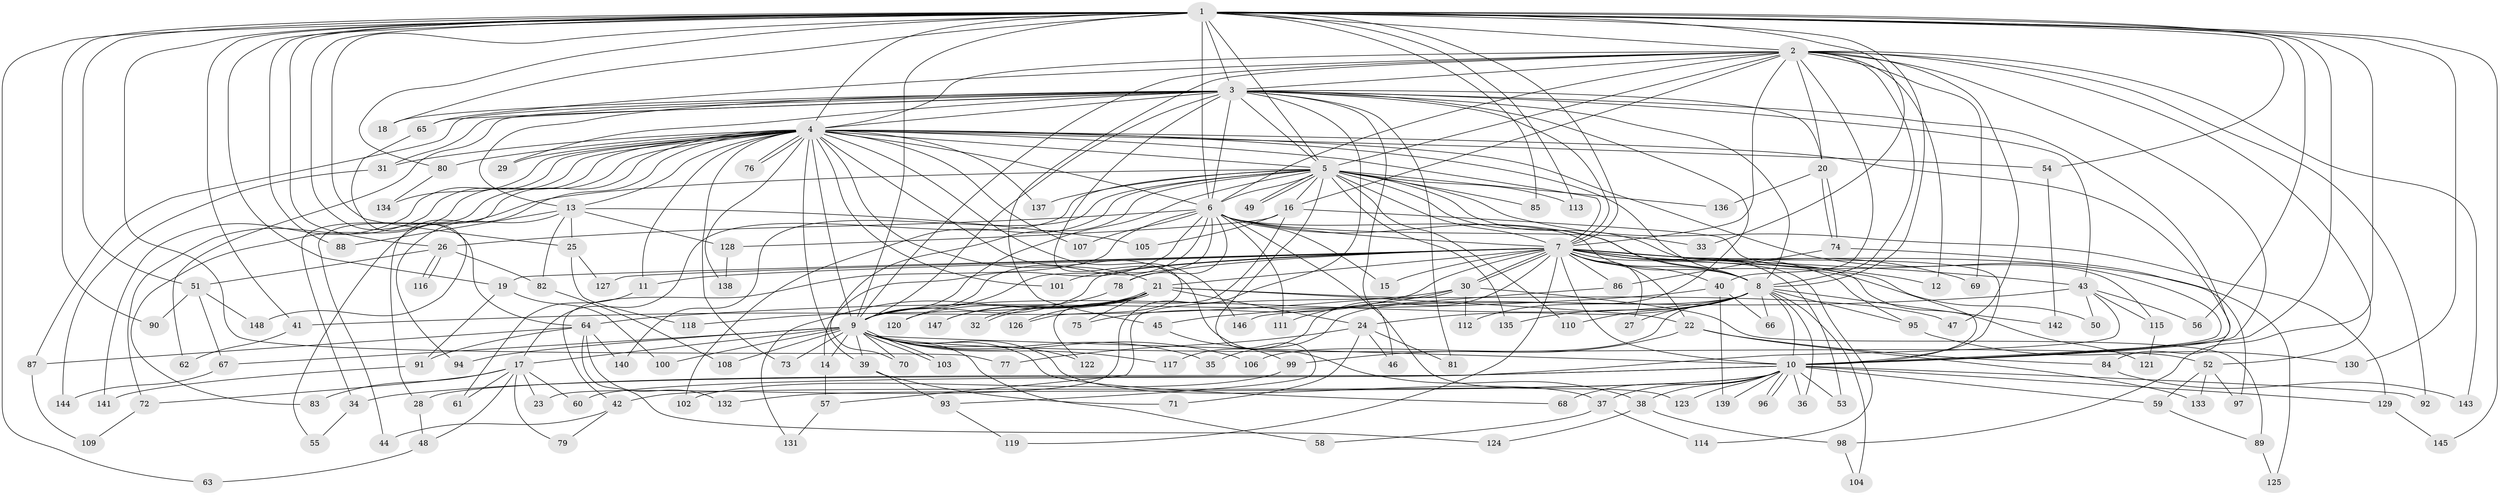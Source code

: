 // Generated by graph-tools (version 1.1) at 2025/14/03/09/25 04:14:03]
// undirected, 148 vertices, 321 edges
graph export_dot {
graph [start="1"]
  node [color=gray90,style=filled];
  1;
  2;
  3;
  4;
  5;
  6;
  7;
  8;
  9;
  10;
  11;
  12;
  13;
  14;
  15;
  16;
  17;
  18;
  19;
  20;
  21;
  22;
  23;
  24;
  25;
  26;
  27;
  28;
  29;
  30;
  31;
  32;
  33;
  34;
  35;
  36;
  37;
  38;
  39;
  40;
  41;
  42;
  43;
  44;
  45;
  46;
  47;
  48;
  49;
  50;
  51;
  52;
  53;
  54;
  55;
  56;
  57;
  58;
  59;
  60;
  61;
  62;
  63;
  64;
  65;
  66;
  67;
  68;
  69;
  70;
  71;
  72;
  73;
  74;
  75;
  76;
  77;
  78;
  79;
  80;
  81;
  82;
  83;
  84;
  85;
  86;
  87;
  88;
  89;
  90;
  91;
  92;
  93;
  94;
  95;
  96;
  97;
  98;
  99;
  100;
  101;
  102;
  103;
  104;
  105;
  106;
  107;
  108;
  109;
  110;
  111;
  112;
  113;
  114;
  115;
  116;
  117;
  118;
  119;
  120;
  121;
  122;
  123;
  124;
  125;
  126;
  127;
  128;
  129;
  130;
  131;
  132;
  133;
  134;
  135;
  136;
  137;
  138;
  139;
  140;
  141;
  142;
  143;
  144;
  145;
  146;
  147;
  148;
  1 -- 2;
  1 -- 3;
  1 -- 4;
  1 -- 5;
  1 -- 6;
  1 -- 7;
  1 -- 8;
  1 -- 9;
  1 -- 10;
  1 -- 18;
  1 -- 19;
  1 -- 25;
  1 -- 26;
  1 -- 33;
  1 -- 41;
  1 -- 51;
  1 -- 54;
  1 -- 56;
  1 -- 63;
  1 -- 64;
  1 -- 77;
  1 -- 80;
  1 -- 85;
  1 -- 88;
  1 -- 90;
  1 -- 98;
  1 -- 113;
  1 -- 130;
  1 -- 145;
  2 -- 3;
  2 -- 4;
  2 -- 5;
  2 -- 6;
  2 -- 7;
  2 -- 8;
  2 -- 9;
  2 -- 10;
  2 -- 12;
  2 -- 16;
  2 -- 20;
  2 -- 40;
  2 -- 45;
  2 -- 47;
  2 -- 52;
  2 -- 65;
  2 -- 69;
  2 -- 92;
  2 -- 143;
  3 -- 4;
  3 -- 5;
  3 -- 6;
  3 -- 7;
  3 -- 8;
  3 -- 9;
  3 -- 10;
  3 -- 13;
  3 -- 18;
  3 -- 20;
  3 -- 23;
  3 -- 29;
  3 -- 31;
  3 -- 43;
  3 -- 46;
  3 -- 62;
  3 -- 65;
  3 -- 81;
  3 -- 87;
  3 -- 112;
  3 -- 126;
  4 -- 5;
  4 -- 6;
  4 -- 7;
  4 -- 8;
  4 -- 9;
  4 -- 10;
  4 -- 11;
  4 -- 13;
  4 -- 21;
  4 -- 28;
  4 -- 29;
  4 -- 31;
  4 -- 34;
  4 -- 38;
  4 -- 39;
  4 -- 44;
  4 -- 54;
  4 -- 72;
  4 -- 73;
  4 -- 76;
  4 -- 76;
  4 -- 80;
  4 -- 83;
  4 -- 84;
  4 -- 101;
  4 -- 107;
  4 -- 134;
  4 -- 137;
  4 -- 138;
  4 -- 141;
  4 -- 146;
  5 -- 6;
  5 -- 7;
  5 -- 8;
  5 -- 9;
  5 -- 10;
  5 -- 16;
  5 -- 17;
  5 -- 49;
  5 -- 49;
  5 -- 55;
  5 -- 70;
  5 -- 85;
  5 -- 93;
  5 -- 102;
  5 -- 110;
  5 -- 113;
  5 -- 129;
  5 -- 135;
  5 -- 136;
  5 -- 137;
  5 -- 140;
  6 -- 7;
  6 -- 8;
  6 -- 9;
  6 -- 10;
  6 -- 14;
  6 -- 15;
  6 -- 26;
  6 -- 33;
  6 -- 42;
  6 -- 78;
  6 -- 107;
  6 -- 111;
  6 -- 120;
  6 -- 123;
  7 -- 8;
  7 -- 9;
  7 -- 10;
  7 -- 11;
  7 -- 12;
  7 -- 15;
  7 -- 19;
  7 -- 21;
  7 -- 22;
  7 -- 27;
  7 -- 30;
  7 -- 30;
  7 -- 40;
  7 -- 43;
  7 -- 50;
  7 -- 53;
  7 -- 69;
  7 -- 75;
  7 -- 78;
  7 -- 86;
  7 -- 95;
  7 -- 101;
  7 -- 114;
  7 -- 117;
  7 -- 119;
  7 -- 121;
  7 -- 125;
  7 -- 127;
  8 -- 9;
  8 -- 10;
  8 -- 24;
  8 -- 27;
  8 -- 35;
  8 -- 36;
  8 -- 66;
  8 -- 95;
  8 -- 104;
  8 -- 106;
  8 -- 110;
  8 -- 135;
  8 -- 142;
  9 -- 10;
  9 -- 14;
  9 -- 17;
  9 -- 35;
  9 -- 37;
  9 -- 39;
  9 -- 52;
  9 -- 58;
  9 -- 67;
  9 -- 68;
  9 -- 70;
  9 -- 73;
  9 -- 94;
  9 -- 100;
  9 -- 103;
  9 -- 103;
  9 -- 106;
  9 -- 108;
  9 -- 117;
  9 -- 122;
  10 -- 28;
  10 -- 34;
  10 -- 36;
  10 -- 37;
  10 -- 38;
  10 -- 42;
  10 -- 53;
  10 -- 59;
  10 -- 68;
  10 -- 92;
  10 -- 96;
  10 -- 96;
  10 -- 123;
  10 -- 129;
  10 -- 132;
  10 -- 139;
  11 -- 61;
  13 -- 25;
  13 -- 82;
  13 -- 88;
  13 -- 94;
  13 -- 105;
  13 -- 128;
  14 -- 57;
  16 -- 105;
  16 -- 115;
  16 -- 122;
  16 -- 128;
  17 -- 23;
  17 -- 48;
  17 -- 60;
  17 -- 61;
  17 -- 72;
  17 -- 79;
  17 -- 83;
  19 -- 91;
  19 -- 100;
  20 -- 74;
  20 -- 74;
  20 -- 136;
  21 -- 22;
  21 -- 24;
  21 -- 32;
  21 -- 32;
  21 -- 47;
  21 -- 75;
  21 -- 118;
  21 -- 120;
  21 -- 126;
  21 -- 131;
  21 -- 147;
  22 -- 84;
  22 -- 99;
  22 -- 133;
  24 -- 46;
  24 -- 71;
  24 -- 77;
  24 -- 81;
  25 -- 118;
  25 -- 127;
  26 -- 51;
  26 -- 82;
  26 -- 116;
  26 -- 116;
  28 -- 48;
  30 -- 41;
  30 -- 57;
  30 -- 89;
  30 -- 111;
  30 -- 112;
  31 -- 144;
  34 -- 55;
  37 -- 58;
  37 -- 114;
  38 -- 98;
  38 -- 124;
  39 -- 71;
  39 -- 93;
  40 -- 64;
  40 -- 66;
  40 -- 139;
  41 -- 62;
  42 -- 44;
  42 -- 79;
  43 -- 45;
  43 -- 50;
  43 -- 56;
  43 -- 60;
  43 -- 115;
  45 -- 99;
  48 -- 63;
  51 -- 67;
  51 -- 90;
  51 -- 148;
  52 -- 59;
  52 -- 97;
  52 -- 133;
  54 -- 142;
  57 -- 131;
  59 -- 89;
  64 -- 87;
  64 -- 91;
  64 -- 124;
  64 -- 132;
  64 -- 140;
  65 -- 148;
  67 -- 144;
  72 -- 109;
  74 -- 86;
  74 -- 97;
  78 -- 147;
  80 -- 134;
  82 -- 108;
  84 -- 143;
  86 -- 146;
  87 -- 109;
  89 -- 125;
  91 -- 141;
  93 -- 119;
  95 -- 130;
  98 -- 104;
  99 -- 102;
  115 -- 121;
  128 -- 138;
  129 -- 145;
}
